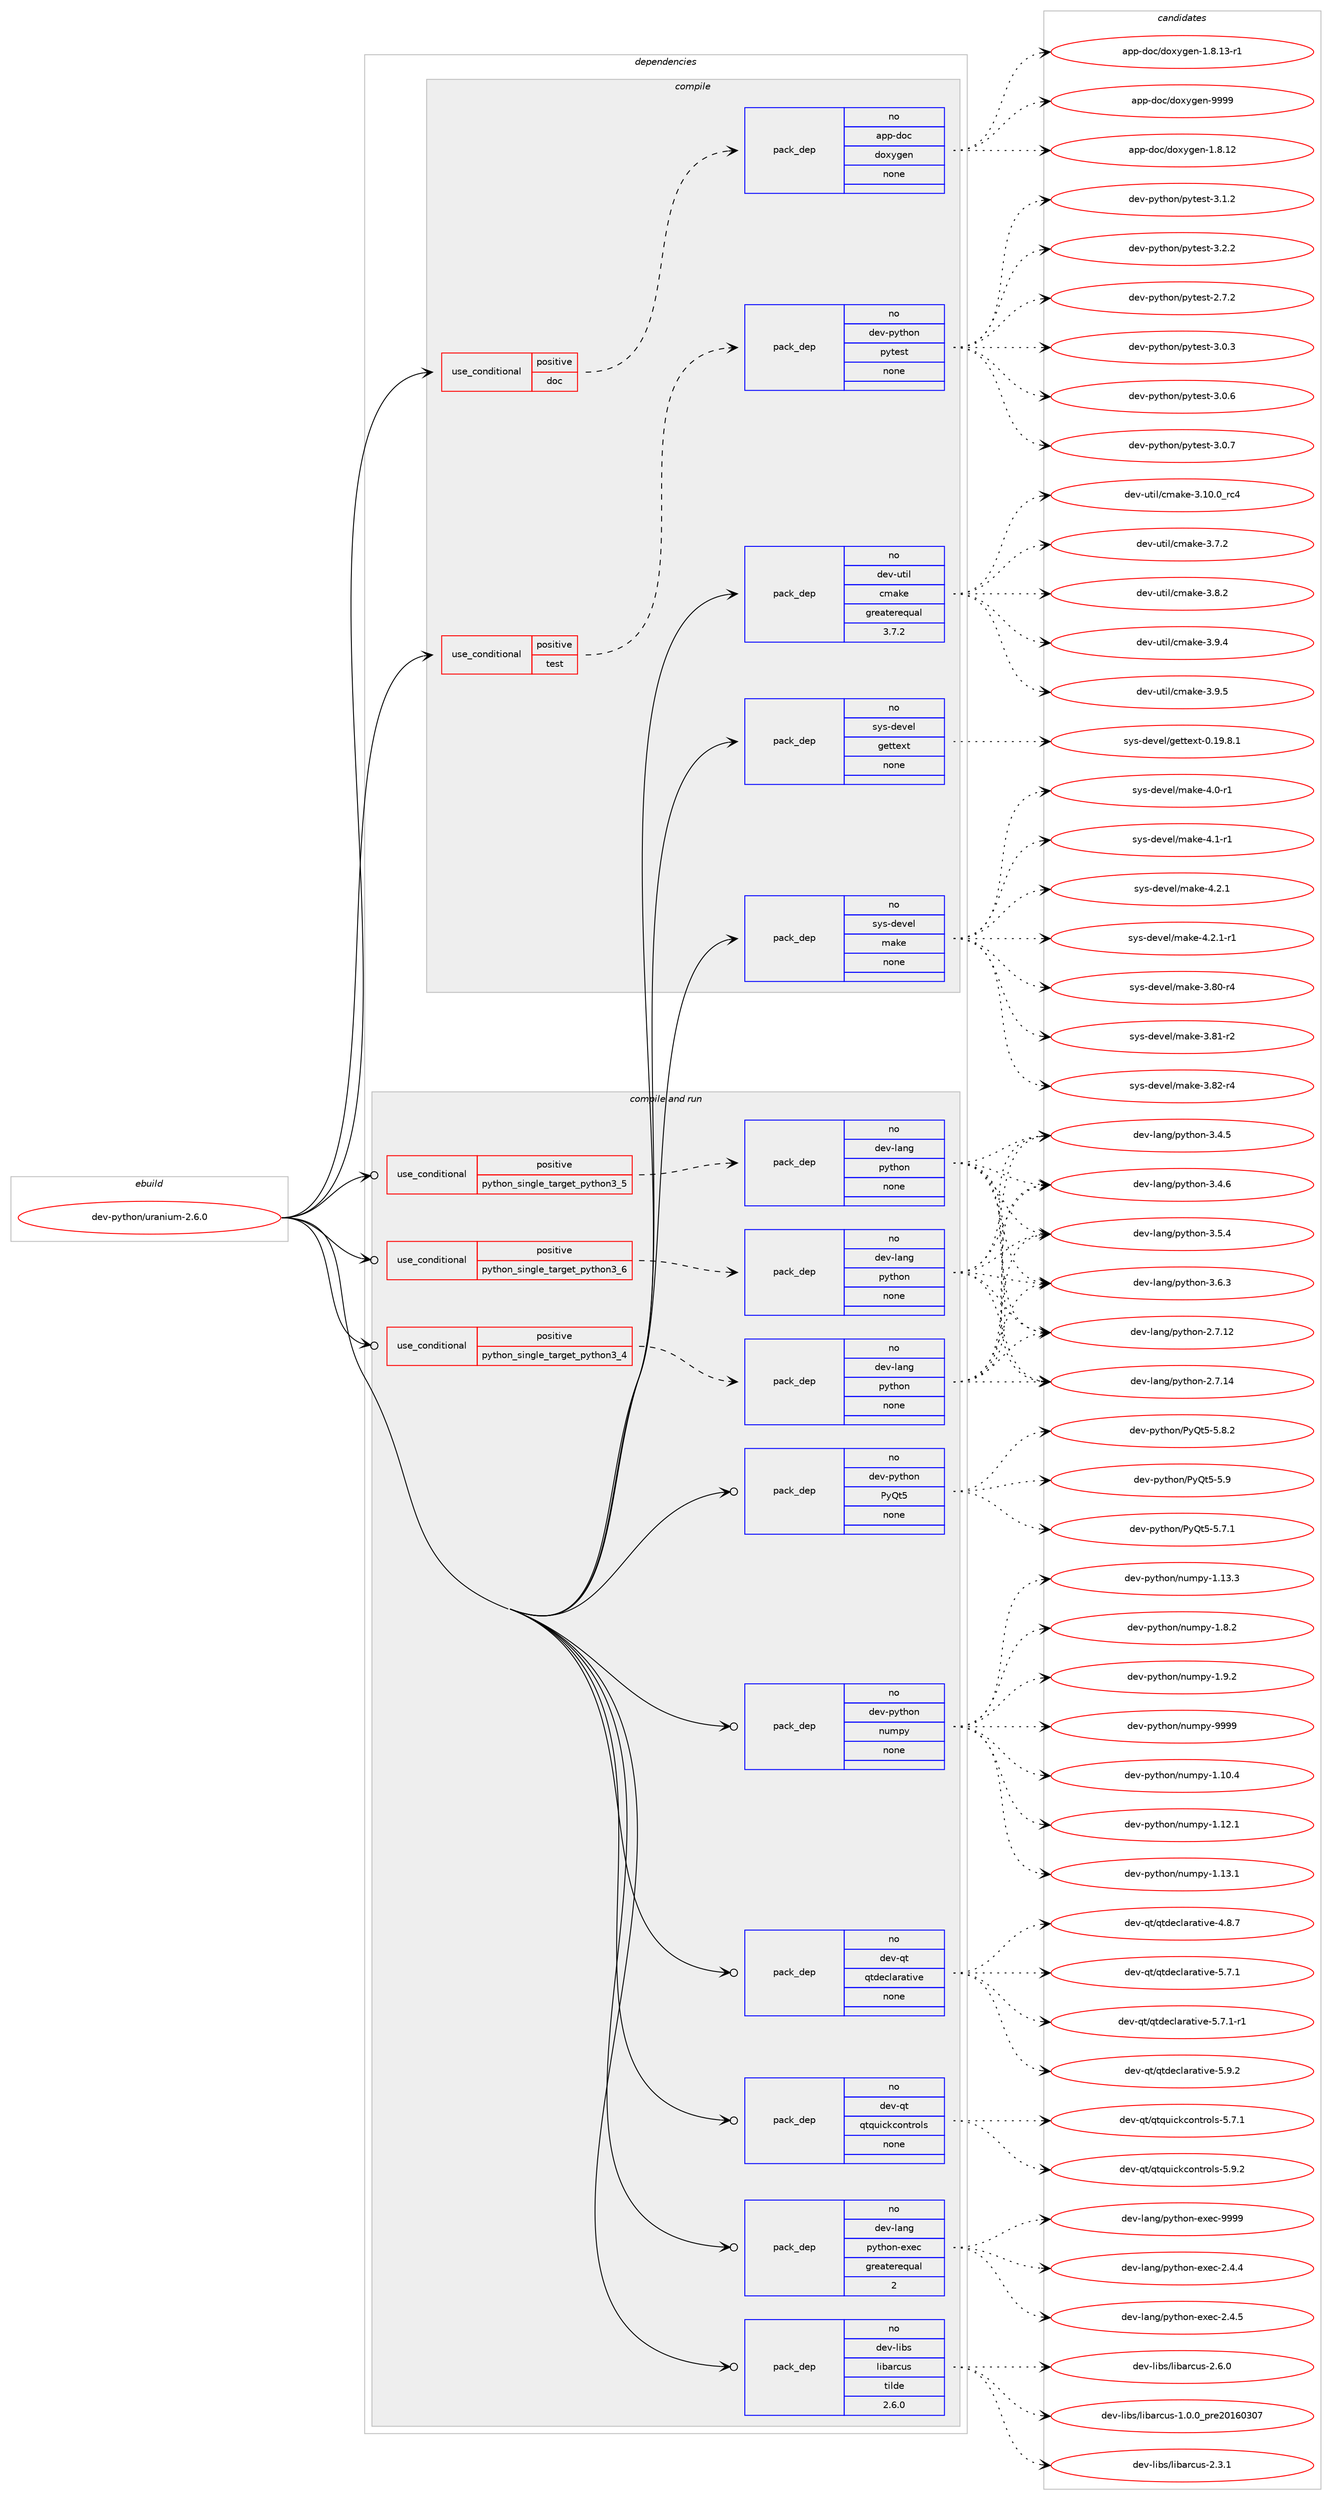 digraph prolog {

# *************
# Graph options
# *************

newrank=true;
concentrate=true;
compound=true;
graph [rankdir=LR,fontname=Helvetica,fontsize=10,ranksep=1.5];#, ranksep=2.5, nodesep=0.2];
edge  [arrowhead=vee];
node  [fontname=Helvetica,fontsize=10];

# **********
# The ebuild
# **********

subgraph cluster_leftcol {
color=gray;
rank=same;
label=<<i>ebuild</i>>;
id [label="dev-python/uranium-2.6.0", color=red, width=4, href="../dev-python/uranium-2.6.0.svg"];
}

# ****************
# The dependencies
# ****************

subgraph cluster_midcol {
color=gray;
label=<<i>dependencies</i>>;
subgraph cluster_compile {
fillcolor="#eeeeee";
style=filled;
label=<<i>compile</i>>;
subgraph cond43288 {
dependency192339 [label=<<TABLE BORDER="0" CELLBORDER="1" CELLSPACING="0" CELLPADDING="4"><TR><TD ROWSPAN="3" CELLPADDING="10">use_conditional</TD></TR><TR><TD>positive</TD></TR><TR><TD>doc</TD></TR></TABLE>>, shape=none, color=red];
subgraph pack145090 {
dependency192340 [label=<<TABLE BORDER="0" CELLBORDER="1" CELLSPACING="0" CELLPADDING="4" WIDTH="220"><TR><TD ROWSPAN="6" CELLPADDING="30">pack_dep</TD></TR><TR><TD WIDTH="110">no</TD></TR><TR><TD>app-doc</TD></TR><TR><TD>doxygen</TD></TR><TR><TD>none</TD></TR><TR><TD></TD></TR></TABLE>>, shape=none, color=blue];
}
dependency192339:e -> dependency192340:w [weight=20,style="dashed",arrowhead="vee"];
}
id:e -> dependency192339:w [weight=20,style="solid",arrowhead="vee"];
subgraph cond43289 {
dependency192341 [label=<<TABLE BORDER="0" CELLBORDER="1" CELLSPACING="0" CELLPADDING="4"><TR><TD ROWSPAN="3" CELLPADDING="10">use_conditional</TD></TR><TR><TD>positive</TD></TR><TR><TD>test</TD></TR></TABLE>>, shape=none, color=red];
subgraph pack145091 {
dependency192342 [label=<<TABLE BORDER="0" CELLBORDER="1" CELLSPACING="0" CELLPADDING="4" WIDTH="220"><TR><TD ROWSPAN="6" CELLPADDING="30">pack_dep</TD></TR><TR><TD WIDTH="110">no</TD></TR><TR><TD>dev-python</TD></TR><TR><TD>pytest</TD></TR><TR><TD>none</TD></TR><TR><TD></TD></TR></TABLE>>, shape=none, color=blue];
}
dependency192341:e -> dependency192342:w [weight=20,style="dashed",arrowhead="vee"];
}
id:e -> dependency192341:w [weight=20,style="solid",arrowhead="vee"];
subgraph pack145092 {
dependency192343 [label=<<TABLE BORDER="0" CELLBORDER="1" CELLSPACING="0" CELLPADDING="4" WIDTH="220"><TR><TD ROWSPAN="6" CELLPADDING="30">pack_dep</TD></TR><TR><TD WIDTH="110">no</TD></TR><TR><TD>dev-util</TD></TR><TR><TD>cmake</TD></TR><TR><TD>greaterequal</TD></TR><TR><TD>3.7.2</TD></TR></TABLE>>, shape=none, color=blue];
}
id:e -> dependency192343:w [weight=20,style="solid",arrowhead="vee"];
subgraph pack145093 {
dependency192344 [label=<<TABLE BORDER="0" CELLBORDER="1" CELLSPACING="0" CELLPADDING="4" WIDTH="220"><TR><TD ROWSPAN="6" CELLPADDING="30">pack_dep</TD></TR><TR><TD WIDTH="110">no</TD></TR><TR><TD>sys-devel</TD></TR><TR><TD>gettext</TD></TR><TR><TD>none</TD></TR><TR><TD></TD></TR></TABLE>>, shape=none, color=blue];
}
id:e -> dependency192344:w [weight=20,style="solid",arrowhead="vee"];
subgraph pack145094 {
dependency192345 [label=<<TABLE BORDER="0" CELLBORDER="1" CELLSPACING="0" CELLPADDING="4" WIDTH="220"><TR><TD ROWSPAN="6" CELLPADDING="30">pack_dep</TD></TR><TR><TD WIDTH="110">no</TD></TR><TR><TD>sys-devel</TD></TR><TR><TD>make</TD></TR><TR><TD>none</TD></TR><TR><TD></TD></TR></TABLE>>, shape=none, color=blue];
}
id:e -> dependency192345:w [weight=20,style="solid",arrowhead="vee"];
}
subgraph cluster_compileandrun {
fillcolor="#eeeeee";
style=filled;
label=<<i>compile and run</i>>;
subgraph cond43290 {
dependency192346 [label=<<TABLE BORDER="0" CELLBORDER="1" CELLSPACING="0" CELLPADDING="4"><TR><TD ROWSPAN="3" CELLPADDING="10">use_conditional</TD></TR><TR><TD>positive</TD></TR><TR><TD>python_single_target_python3_4</TD></TR></TABLE>>, shape=none, color=red];
subgraph pack145095 {
dependency192347 [label=<<TABLE BORDER="0" CELLBORDER="1" CELLSPACING="0" CELLPADDING="4" WIDTH="220"><TR><TD ROWSPAN="6" CELLPADDING="30">pack_dep</TD></TR><TR><TD WIDTH="110">no</TD></TR><TR><TD>dev-lang</TD></TR><TR><TD>python</TD></TR><TR><TD>none</TD></TR><TR><TD></TD></TR></TABLE>>, shape=none, color=blue];
}
dependency192346:e -> dependency192347:w [weight=20,style="dashed",arrowhead="vee"];
}
id:e -> dependency192346:w [weight=20,style="solid",arrowhead="odotvee"];
subgraph cond43291 {
dependency192348 [label=<<TABLE BORDER="0" CELLBORDER="1" CELLSPACING="0" CELLPADDING="4"><TR><TD ROWSPAN="3" CELLPADDING="10">use_conditional</TD></TR><TR><TD>positive</TD></TR><TR><TD>python_single_target_python3_5</TD></TR></TABLE>>, shape=none, color=red];
subgraph pack145096 {
dependency192349 [label=<<TABLE BORDER="0" CELLBORDER="1" CELLSPACING="0" CELLPADDING="4" WIDTH="220"><TR><TD ROWSPAN="6" CELLPADDING="30">pack_dep</TD></TR><TR><TD WIDTH="110">no</TD></TR><TR><TD>dev-lang</TD></TR><TR><TD>python</TD></TR><TR><TD>none</TD></TR><TR><TD></TD></TR></TABLE>>, shape=none, color=blue];
}
dependency192348:e -> dependency192349:w [weight=20,style="dashed",arrowhead="vee"];
}
id:e -> dependency192348:w [weight=20,style="solid",arrowhead="odotvee"];
subgraph cond43292 {
dependency192350 [label=<<TABLE BORDER="0" CELLBORDER="1" CELLSPACING="0" CELLPADDING="4"><TR><TD ROWSPAN="3" CELLPADDING="10">use_conditional</TD></TR><TR><TD>positive</TD></TR><TR><TD>python_single_target_python3_6</TD></TR></TABLE>>, shape=none, color=red];
subgraph pack145097 {
dependency192351 [label=<<TABLE BORDER="0" CELLBORDER="1" CELLSPACING="0" CELLPADDING="4" WIDTH="220"><TR><TD ROWSPAN="6" CELLPADDING="30">pack_dep</TD></TR><TR><TD WIDTH="110">no</TD></TR><TR><TD>dev-lang</TD></TR><TR><TD>python</TD></TR><TR><TD>none</TD></TR><TR><TD></TD></TR></TABLE>>, shape=none, color=blue];
}
dependency192350:e -> dependency192351:w [weight=20,style="dashed",arrowhead="vee"];
}
id:e -> dependency192350:w [weight=20,style="solid",arrowhead="odotvee"];
subgraph pack145098 {
dependency192352 [label=<<TABLE BORDER="0" CELLBORDER="1" CELLSPACING="0" CELLPADDING="4" WIDTH="220"><TR><TD ROWSPAN="6" CELLPADDING="30">pack_dep</TD></TR><TR><TD WIDTH="110">no</TD></TR><TR><TD>dev-lang</TD></TR><TR><TD>python-exec</TD></TR><TR><TD>greaterequal</TD></TR><TR><TD>2</TD></TR></TABLE>>, shape=none, color=blue];
}
id:e -> dependency192352:w [weight=20,style="solid",arrowhead="odotvee"];
subgraph pack145099 {
dependency192353 [label=<<TABLE BORDER="0" CELLBORDER="1" CELLSPACING="0" CELLPADDING="4" WIDTH="220"><TR><TD ROWSPAN="6" CELLPADDING="30">pack_dep</TD></TR><TR><TD WIDTH="110">no</TD></TR><TR><TD>dev-libs</TD></TR><TR><TD>libarcus</TD></TR><TR><TD>tilde</TD></TR><TR><TD>2.6.0</TD></TR></TABLE>>, shape=none, color=blue];
}
id:e -> dependency192353:w [weight=20,style="solid",arrowhead="odotvee"];
subgraph pack145100 {
dependency192354 [label=<<TABLE BORDER="0" CELLBORDER="1" CELLSPACING="0" CELLPADDING="4" WIDTH="220"><TR><TD ROWSPAN="6" CELLPADDING="30">pack_dep</TD></TR><TR><TD WIDTH="110">no</TD></TR><TR><TD>dev-python</TD></TR><TR><TD>PyQt5</TD></TR><TR><TD>none</TD></TR><TR><TD></TD></TR></TABLE>>, shape=none, color=blue];
}
id:e -> dependency192354:w [weight=20,style="solid",arrowhead="odotvee"];
subgraph pack145101 {
dependency192355 [label=<<TABLE BORDER="0" CELLBORDER="1" CELLSPACING="0" CELLPADDING="4" WIDTH="220"><TR><TD ROWSPAN="6" CELLPADDING="30">pack_dep</TD></TR><TR><TD WIDTH="110">no</TD></TR><TR><TD>dev-python</TD></TR><TR><TD>numpy</TD></TR><TR><TD>none</TD></TR><TR><TD></TD></TR></TABLE>>, shape=none, color=blue];
}
id:e -> dependency192355:w [weight=20,style="solid",arrowhead="odotvee"];
subgraph pack145102 {
dependency192356 [label=<<TABLE BORDER="0" CELLBORDER="1" CELLSPACING="0" CELLPADDING="4" WIDTH="220"><TR><TD ROWSPAN="6" CELLPADDING="30">pack_dep</TD></TR><TR><TD WIDTH="110">no</TD></TR><TR><TD>dev-qt</TD></TR><TR><TD>qtdeclarative</TD></TR><TR><TD>none</TD></TR><TR><TD></TD></TR></TABLE>>, shape=none, color=blue];
}
id:e -> dependency192356:w [weight=20,style="solid",arrowhead="odotvee"];
subgraph pack145103 {
dependency192357 [label=<<TABLE BORDER="0" CELLBORDER="1" CELLSPACING="0" CELLPADDING="4" WIDTH="220"><TR><TD ROWSPAN="6" CELLPADDING="30">pack_dep</TD></TR><TR><TD WIDTH="110">no</TD></TR><TR><TD>dev-qt</TD></TR><TR><TD>qtquickcontrols</TD></TR><TR><TD>none</TD></TR><TR><TD></TD></TR></TABLE>>, shape=none, color=blue];
}
id:e -> dependency192357:w [weight=20,style="solid",arrowhead="odotvee"];
}
subgraph cluster_run {
fillcolor="#eeeeee";
style=filled;
label=<<i>run</i>>;
}
}

# **************
# The candidates
# **************

subgraph cluster_choices {
rank=same;
color=gray;
label=<<i>candidates</i>>;

subgraph choice145090 {
color=black;
nodesep=1;
choice9711211245100111994710011112012110310111045494656464950 [label="app-doc/doxygen-1.8.12", color=red, width=4,href="../app-doc/doxygen-1.8.12.svg"];
choice97112112451001119947100111120121103101110454946564649514511449 [label="app-doc/doxygen-1.8.13-r1", color=red, width=4,href="../app-doc/doxygen-1.8.13-r1.svg"];
choice971121124510011199471001111201211031011104557575757 [label="app-doc/doxygen-9999", color=red, width=4,href="../app-doc/doxygen-9999.svg"];
dependency192340:e -> choice9711211245100111994710011112012110310111045494656464950:w [style=dotted,weight="100"];
dependency192340:e -> choice97112112451001119947100111120121103101110454946564649514511449:w [style=dotted,weight="100"];
dependency192340:e -> choice971121124510011199471001111201211031011104557575757:w [style=dotted,weight="100"];
}
subgraph choice145091 {
color=black;
nodesep=1;
choice1001011184511212111610411111047112121116101115116455046554650 [label="dev-python/pytest-2.7.2", color=red, width=4,href="../dev-python/pytest-2.7.2.svg"];
choice1001011184511212111610411111047112121116101115116455146484651 [label="dev-python/pytest-3.0.3", color=red, width=4,href="../dev-python/pytest-3.0.3.svg"];
choice1001011184511212111610411111047112121116101115116455146484654 [label="dev-python/pytest-3.0.6", color=red, width=4,href="../dev-python/pytest-3.0.6.svg"];
choice1001011184511212111610411111047112121116101115116455146484655 [label="dev-python/pytest-3.0.7", color=red, width=4,href="../dev-python/pytest-3.0.7.svg"];
choice1001011184511212111610411111047112121116101115116455146494650 [label="dev-python/pytest-3.1.2", color=red, width=4,href="../dev-python/pytest-3.1.2.svg"];
choice1001011184511212111610411111047112121116101115116455146504650 [label="dev-python/pytest-3.2.2", color=red, width=4,href="../dev-python/pytest-3.2.2.svg"];
dependency192342:e -> choice1001011184511212111610411111047112121116101115116455046554650:w [style=dotted,weight="100"];
dependency192342:e -> choice1001011184511212111610411111047112121116101115116455146484651:w [style=dotted,weight="100"];
dependency192342:e -> choice1001011184511212111610411111047112121116101115116455146484654:w [style=dotted,weight="100"];
dependency192342:e -> choice1001011184511212111610411111047112121116101115116455146484655:w [style=dotted,weight="100"];
dependency192342:e -> choice1001011184511212111610411111047112121116101115116455146494650:w [style=dotted,weight="100"];
dependency192342:e -> choice1001011184511212111610411111047112121116101115116455146504650:w [style=dotted,weight="100"];
}
subgraph choice145092 {
color=black;
nodesep=1;
choice1001011184511711610510847991099710710145514649484648951149952 [label="dev-util/cmake-3.10.0_rc4", color=red, width=4,href="../dev-util/cmake-3.10.0_rc4.svg"];
choice10010111845117116105108479910997107101455146554650 [label="dev-util/cmake-3.7.2", color=red, width=4,href="../dev-util/cmake-3.7.2.svg"];
choice10010111845117116105108479910997107101455146564650 [label="dev-util/cmake-3.8.2", color=red, width=4,href="../dev-util/cmake-3.8.2.svg"];
choice10010111845117116105108479910997107101455146574652 [label="dev-util/cmake-3.9.4", color=red, width=4,href="../dev-util/cmake-3.9.4.svg"];
choice10010111845117116105108479910997107101455146574653 [label="dev-util/cmake-3.9.5", color=red, width=4,href="../dev-util/cmake-3.9.5.svg"];
dependency192343:e -> choice1001011184511711610510847991099710710145514649484648951149952:w [style=dotted,weight="100"];
dependency192343:e -> choice10010111845117116105108479910997107101455146554650:w [style=dotted,weight="100"];
dependency192343:e -> choice10010111845117116105108479910997107101455146564650:w [style=dotted,weight="100"];
dependency192343:e -> choice10010111845117116105108479910997107101455146574652:w [style=dotted,weight="100"];
dependency192343:e -> choice10010111845117116105108479910997107101455146574653:w [style=dotted,weight="100"];
}
subgraph choice145093 {
color=black;
nodesep=1;
choice1151211154510010111810110847103101116116101120116454846495746564649 [label="sys-devel/gettext-0.19.8.1", color=red, width=4,href="../sys-devel/gettext-0.19.8.1.svg"];
dependency192344:e -> choice1151211154510010111810110847103101116116101120116454846495746564649:w [style=dotted,weight="100"];
}
subgraph choice145094 {
color=black;
nodesep=1;
choice11512111545100101118101108471099710710145514656484511452 [label="sys-devel/make-3.80-r4", color=red, width=4,href="../sys-devel/make-3.80-r4.svg"];
choice11512111545100101118101108471099710710145514656494511450 [label="sys-devel/make-3.81-r2", color=red, width=4,href="../sys-devel/make-3.81-r2.svg"];
choice11512111545100101118101108471099710710145514656504511452 [label="sys-devel/make-3.82-r4", color=red, width=4,href="../sys-devel/make-3.82-r4.svg"];
choice115121115451001011181011084710997107101455246484511449 [label="sys-devel/make-4.0-r1", color=red, width=4,href="../sys-devel/make-4.0-r1.svg"];
choice115121115451001011181011084710997107101455246494511449 [label="sys-devel/make-4.1-r1", color=red, width=4,href="../sys-devel/make-4.1-r1.svg"];
choice115121115451001011181011084710997107101455246504649 [label="sys-devel/make-4.2.1", color=red, width=4,href="../sys-devel/make-4.2.1.svg"];
choice1151211154510010111810110847109971071014552465046494511449 [label="sys-devel/make-4.2.1-r1", color=red, width=4,href="../sys-devel/make-4.2.1-r1.svg"];
dependency192345:e -> choice11512111545100101118101108471099710710145514656484511452:w [style=dotted,weight="100"];
dependency192345:e -> choice11512111545100101118101108471099710710145514656494511450:w [style=dotted,weight="100"];
dependency192345:e -> choice11512111545100101118101108471099710710145514656504511452:w [style=dotted,weight="100"];
dependency192345:e -> choice115121115451001011181011084710997107101455246484511449:w [style=dotted,weight="100"];
dependency192345:e -> choice115121115451001011181011084710997107101455246494511449:w [style=dotted,weight="100"];
dependency192345:e -> choice115121115451001011181011084710997107101455246504649:w [style=dotted,weight="100"];
dependency192345:e -> choice1151211154510010111810110847109971071014552465046494511449:w [style=dotted,weight="100"];
}
subgraph choice145095 {
color=black;
nodesep=1;
choice10010111845108971101034711212111610411111045504655464950 [label="dev-lang/python-2.7.12", color=red, width=4,href="../dev-lang/python-2.7.12.svg"];
choice10010111845108971101034711212111610411111045504655464952 [label="dev-lang/python-2.7.14", color=red, width=4,href="../dev-lang/python-2.7.14.svg"];
choice100101118451089711010347112121116104111110455146524653 [label="dev-lang/python-3.4.5", color=red, width=4,href="../dev-lang/python-3.4.5.svg"];
choice100101118451089711010347112121116104111110455146524654 [label="dev-lang/python-3.4.6", color=red, width=4,href="../dev-lang/python-3.4.6.svg"];
choice100101118451089711010347112121116104111110455146534652 [label="dev-lang/python-3.5.4", color=red, width=4,href="../dev-lang/python-3.5.4.svg"];
choice100101118451089711010347112121116104111110455146544651 [label="dev-lang/python-3.6.3", color=red, width=4,href="../dev-lang/python-3.6.3.svg"];
dependency192347:e -> choice10010111845108971101034711212111610411111045504655464950:w [style=dotted,weight="100"];
dependency192347:e -> choice10010111845108971101034711212111610411111045504655464952:w [style=dotted,weight="100"];
dependency192347:e -> choice100101118451089711010347112121116104111110455146524653:w [style=dotted,weight="100"];
dependency192347:e -> choice100101118451089711010347112121116104111110455146524654:w [style=dotted,weight="100"];
dependency192347:e -> choice100101118451089711010347112121116104111110455146534652:w [style=dotted,weight="100"];
dependency192347:e -> choice100101118451089711010347112121116104111110455146544651:w [style=dotted,weight="100"];
}
subgraph choice145096 {
color=black;
nodesep=1;
choice10010111845108971101034711212111610411111045504655464950 [label="dev-lang/python-2.7.12", color=red, width=4,href="../dev-lang/python-2.7.12.svg"];
choice10010111845108971101034711212111610411111045504655464952 [label="dev-lang/python-2.7.14", color=red, width=4,href="../dev-lang/python-2.7.14.svg"];
choice100101118451089711010347112121116104111110455146524653 [label="dev-lang/python-3.4.5", color=red, width=4,href="../dev-lang/python-3.4.5.svg"];
choice100101118451089711010347112121116104111110455146524654 [label="dev-lang/python-3.4.6", color=red, width=4,href="../dev-lang/python-3.4.6.svg"];
choice100101118451089711010347112121116104111110455146534652 [label="dev-lang/python-3.5.4", color=red, width=4,href="../dev-lang/python-3.5.4.svg"];
choice100101118451089711010347112121116104111110455146544651 [label="dev-lang/python-3.6.3", color=red, width=4,href="../dev-lang/python-3.6.3.svg"];
dependency192349:e -> choice10010111845108971101034711212111610411111045504655464950:w [style=dotted,weight="100"];
dependency192349:e -> choice10010111845108971101034711212111610411111045504655464952:w [style=dotted,weight="100"];
dependency192349:e -> choice100101118451089711010347112121116104111110455146524653:w [style=dotted,weight="100"];
dependency192349:e -> choice100101118451089711010347112121116104111110455146524654:w [style=dotted,weight="100"];
dependency192349:e -> choice100101118451089711010347112121116104111110455146534652:w [style=dotted,weight="100"];
dependency192349:e -> choice100101118451089711010347112121116104111110455146544651:w [style=dotted,weight="100"];
}
subgraph choice145097 {
color=black;
nodesep=1;
choice10010111845108971101034711212111610411111045504655464950 [label="dev-lang/python-2.7.12", color=red, width=4,href="../dev-lang/python-2.7.12.svg"];
choice10010111845108971101034711212111610411111045504655464952 [label="dev-lang/python-2.7.14", color=red, width=4,href="../dev-lang/python-2.7.14.svg"];
choice100101118451089711010347112121116104111110455146524653 [label="dev-lang/python-3.4.5", color=red, width=4,href="../dev-lang/python-3.4.5.svg"];
choice100101118451089711010347112121116104111110455146524654 [label="dev-lang/python-3.4.6", color=red, width=4,href="../dev-lang/python-3.4.6.svg"];
choice100101118451089711010347112121116104111110455146534652 [label="dev-lang/python-3.5.4", color=red, width=4,href="../dev-lang/python-3.5.4.svg"];
choice100101118451089711010347112121116104111110455146544651 [label="dev-lang/python-3.6.3", color=red, width=4,href="../dev-lang/python-3.6.3.svg"];
dependency192351:e -> choice10010111845108971101034711212111610411111045504655464950:w [style=dotted,weight="100"];
dependency192351:e -> choice10010111845108971101034711212111610411111045504655464952:w [style=dotted,weight="100"];
dependency192351:e -> choice100101118451089711010347112121116104111110455146524653:w [style=dotted,weight="100"];
dependency192351:e -> choice100101118451089711010347112121116104111110455146524654:w [style=dotted,weight="100"];
dependency192351:e -> choice100101118451089711010347112121116104111110455146534652:w [style=dotted,weight="100"];
dependency192351:e -> choice100101118451089711010347112121116104111110455146544651:w [style=dotted,weight="100"];
}
subgraph choice145098 {
color=black;
nodesep=1;
choice1001011184510897110103471121211161041111104510112010199455046524652 [label="dev-lang/python-exec-2.4.4", color=red, width=4,href="../dev-lang/python-exec-2.4.4.svg"];
choice1001011184510897110103471121211161041111104510112010199455046524653 [label="dev-lang/python-exec-2.4.5", color=red, width=4,href="../dev-lang/python-exec-2.4.5.svg"];
choice10010111845108971101034711212111610411111045101120101994557575757 [label="dev-lang/python-exec-9999", color=red, width=4,href="../dev-lang/python-exec-9999.svg"];
dependency192352:e -> choice1001011184510897110103471121211161041111104510112010199455046524652:w [style=dotted,weight="100"];
dependency192352:e -> choice1001011184510897110103471121211161041111104510112010199455046524653:w [style=dotted,weight="100"];
dependency192352:e -> choice10010111845108971101034711212111610411111045101120101994557575757:w [style=dotted,weight="100"];
}
subgraph choice145099 {
color=black;
nodesep=1;
choice100101118451081059811547108105989711499117115454946484648951121141015048495448514855 [label="dev-libs/libarcus-1.0.0_pre20160307", color=red, width=4,href="../dev-libs/libarcus-1.0.0_pre20160307.svg"];
choice100101118451081059811547108105989711499117115455046514649 [label="dev-libs/libarcus-2.3.1", color=red, width=4,href="../dev-libs/libarcus-2.3.1.svg"];
choice100101118451081059811547108105989711499117115455046544648 [label="dev-libs/libarcus-2.6.0", color=red, width=4,href="../dev-libs/libarcus-2.6.0.svg"];
dependency192353:e -> choice100101118451081059811547108105989711499117115454946484648951121141015048495448514855:w [style=dotted,weight="100"];
dependency192353:e -> choice100101118451081059811547108105989711499117115455046514649:w [style=dotted,weight="100"];
dependency192353:e -> choice100101118451081059811547108105989711499117115455046544648:w [style=dotted,weight="100"];
}
subgraph choice145100 {
color=black;
nodesep=1;
choice1001011184511212111610411111047801218111653455346554649 [label="dev-python/PyQt5-5.7.1", color=red, width=4,href="../dev-python/PyQt5-5.7.1.svg"];
choice1001011184511212111610411111047801218111653455346564650 [label="dev-python/PyQt5-5.8.2", color=red, width=4,href="../dev-python/PyQt5-5.8.2.svg"];
choice100101118451121211161041111104780121811165345534657 [label="dev-python/PyQt5-5.9", color=red, width=4,href="../dev-python/PyQt5-5.9.svg"];
dependency192354:e -> choice1001011184511212111610411111047801218111653455346554649:w [style=dotted,weight="100"];
dependency192354:e -> choice1001011184511212111610411111047801218111653455346564650:w [style=dotted,weight="100"];
dependency192354:e -> choice100101118451121211161041111104780121811165345534657:w [style=dotted,weight="100"];
}
subgraph choice145101 {
color=black;
nodesep=1;
choice100101118451121211161041111104711011710911212145494649484652 [label="dev-python/numpy-1.10.4", color=red, width=4,href="../dev-python/numpy-1.10.4.svg"];
choice100101118451121211161041111104711011710911212145494649504649 [label="dev-python/numpy-1.12.1", color=red, width=4,href="../dev-python/numpy-1.12.1.svg"];
choice100101118451121211161041111104711011710911212145494649514649 [label="dev-python/numpy-1.13.1", color=red, width=4,href="../dev-python/numpy-1.13.1.svg"];
choice100101118451121211161041111104711011710911212145494649514651 [label="dev-python/numpy-1.13.3", color=red, width=4,href="../dev-python/numpy-1.13.3.svg"];
choice1001011184511212111610411111047110117109112121454946564650 [label="dev-python/numpy-1.8.2", color=red, width=4,href="../dev-python/numpy-1.8.2.svg"];
choice1001011184511212111610411111047110117109112121454946574650 [label="dev-python/numpy-1.9.2", color=red, width=4,href="../dev-python/numpy-1.9.2.svg"];
choice10010111845112121116104111110471101171091121214557575757 [label="dev-python/numpy-9999", color=red, width=4,href="../dev-python/numpy-9999.svg"];
dependency192355:e -> choice100101118451121211161041111104711011710911212145494649484652:w [style=dotted,weight="100"];
dependency192355:e -> choice100101118451121211161041111104711011710911212145494649504649:w [style=dotted,weight="100"];
dependency192355:e -> choice100101118451121211161041111104711011710911212145494649514649:w [style=dotted,weight="100"];
dependency192355:e -> choice100101118451121211161041111104711011710911212145494649514651:w [style=dotted,weight="100"];
dependency192355:e -> choice1001011184511212111610411111047110117109112121454946564650:w [style=dotted,weight="100"];
dependency192355:e -> choice1001011184511212111610411111047110117109112121454946574650:w [style=dotted,weight="100"];
dependency192355:e -> choice10010111845112121116104111110471101171091121214557575757:w [style=dotted,weight="100"];
}
subgraph choice145102 {
color=black;
nodesep=1;
choice1001011184511311647113116100101991089711497116105118101455246564655 [label="dev-qt/qtdeclarative-4.8.7", color=red, width=4,href="../dev-qt/qtdeclarative-4.8.7.svg"];
choice1001011184511311647113116100101991089711497116105118101455346554649 [label="dev-qt/qtdeclarative-5.7.1", color=red, width=4,href="../dev-qt/qtdeclarative-5.7.1.svg"];
choice10010111845113116471131161001019910897114971161051181014553465546494511449 [label="dev-qt/qtdeclarative-5.7.1-r1", color=red, width=4,href="../dev-qt/qtdeclarative-5.7.1-r1.svg"];
choice1001011184511311647113116100101991089711497116105118101455346574650 [label="dev-qt/qtdeclarative-5.9.2", color=red, width=4,href="../dev-qt/qtdeclarative-5.9.2.svg"];
dependency192356:e -> choice1001011184511311647113116100101991089711497116105118101455246564655:w [style=dotted,weight="100"];
dependency192356:e -> choice1001011184511311647113116100101991089711497116105118101455346554649:w [style=dotted,weight="100"];
dependency192356:e -> choice10010111845113116471131161001019910897114971161051181014553465546494511449:w [style=dotted,weight="100"];
dependency192356:e -> choice1001011184511311647113116100101991089711497116105118101455346574650:w [style=dotted,weight="100"];
}
subgraph choice145103 {
color=black;
nodesep=1;
choice10010111845113116471131161131171059910799111110116114111108115455346554649 [label="dev-qt/qtquickcontrols-5.7.1", color=red, width=4,href="../dev-qt/qtquickcontrols-5.7.1.svg"];
choice10010111845113116471131161131171059910799111110116114111108115455346574650 [label="dev-qt/qtquickcontrols-5.9.2", color=red, width=4,href="../dev-qt/qtquickcontrols-5.9.2.svg"];
dependency192357:e -> choice10010111845113116471131161131171059910799111110116114111108115455346554649:w [style=dotted,weight="100"];
dependency192357:e -> choice10010111845113116471131161131171059910799111110116114111108115455346574650:w [style=dotted,weight="100"];
}
}

}
